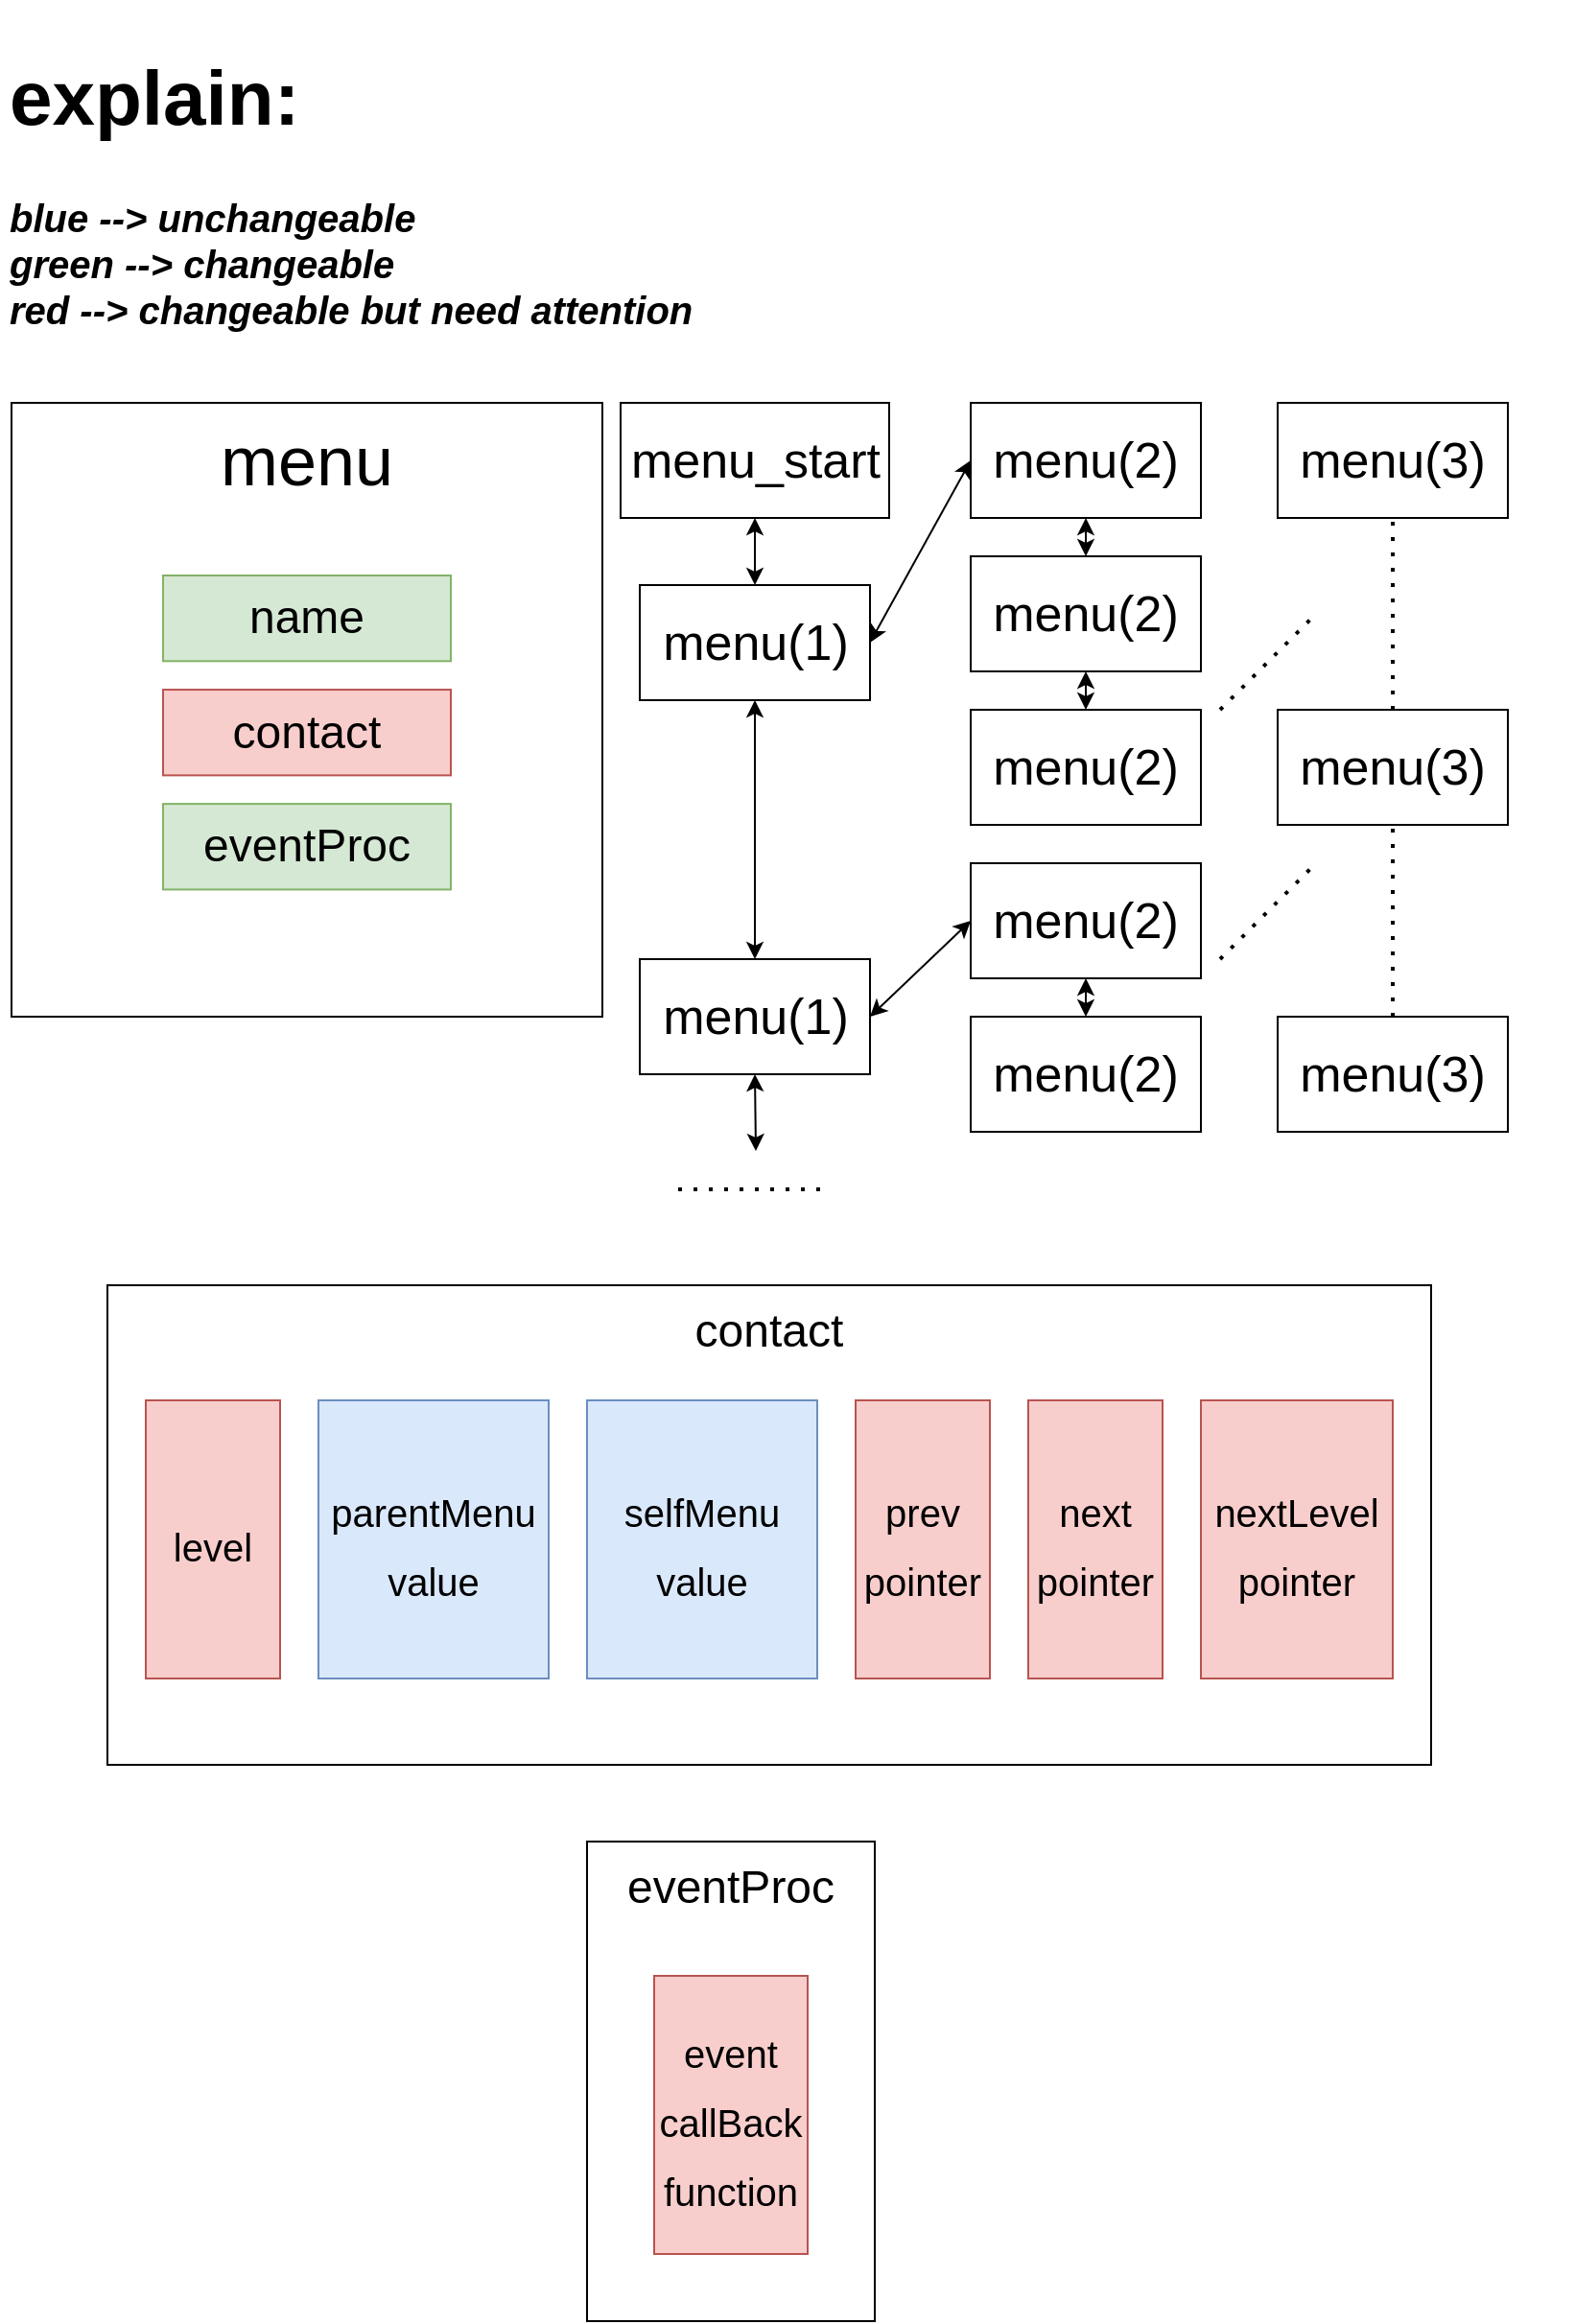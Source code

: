 <mxfile version="17.4.2" type="device"><diagram id="vwwYjzXfFxro7aItf8xV" name="第 1 页"><mxGraphModel dx="1102" dy="892" grid="1" gridSize="10" guides="1" tooltips="1" connect="1" arrows="1" fold="1" page="1" pageScale="1" pageWidth="827" pageHeight="1169" math="0" shadow="0"><root><mxCell id="0"/><mxCell id="1" parent="0"/><mxCell id="c9CMxngqK0ElQ2Tv7OSG-1" value="&lt;font style=&quot;font-size: 36px&quot;&gt;menu&lt;br&gt;&lt;br&gt;&lt;br&gt;&lt;br&gt;&lt;br&gt;&lt;br&gt;&lt;br&gt;&lt;/font&gt;" style="rounded=0;whiteSpace=wrap;html=1;align=center;" parent="1" vertex="1"><mxGeometry x="10" y="210" width="308" height="320" as="geometry"/></mxCell><mxCell id="c9CMxngqK0ElQ2Tv7OSG-5" value="name" style="rounded=0;whiteSpace=wrap;html=1;fontSize=24;fillColor=#d5e8d4;strokeColor=#82b366;" parent="c9CMxngqK0ElQ2Tv7OSG-1" vertex="1"><mxGeometry x="79" y="90.0" width="150" height="44.651" as="geometry"/></mxCell><mxCell id="c9CMxngqK0ElQ2Tv7OSG-6" value="contact" style="rounded=0;whiteSpace=wrap;html=1;fontSize=24;fillColor=#f8cecc;strokeColor=#b85450;" parent="c9CMxngqK0ElQ2Tv7OSG-1" vertex="1"><mxGeometry x="79" y="149.535" width="150" height="44.651" as="geometry"/></mxCell><mxCell id="c9CMxngqK0ElQ2Tv7OSG-7" value="eventProc" style="rounded=0;whiteSpace=wrap;html=1;fontSize=24;fillColor=#d5e8d4;strokeColor=#82b366;" parent="c9CMxngqK0ElQ2Tv7OSG-1" vertex="1"><mxGeometry x="79" y="209.07" width="150" height="44.651" as="geometry"/></mxCell><mxCell id="c9CMxngqK0ElQ2Tv7OSG-27" value="eventProc&lt;br&gt;&lt;br&gt;&lt;br&gt;&lt;br&gt;&lt;br&gt;&lt;br&gt;&lt;br&gt;&lt;br&gt;" style="rounded=0;whiteSpace=wrap;html=1;fontSize=24;" parent="1" vertex="1"><mxGeometry x="310" y="960" width="150" height="250" as="geometry"/></mxCell><mxCell id="c9CMxngqK0ElQ2Tv7OSG-31" value="&lt;h1&gt;explain:&lt;/h1&gt;&lt;div&gt;&lt;b&gt;&lt;i&gt;blue --&amp;gt; unchangeable&lt;/i&gt;&lt;/b&gt;&lt;/div&gt;&lt;div&gt;&lt;b&gt;&lt;i&gt;green --&amp;gt; changeable&lt;/i&gt;&lt;/b&gt;&lt;/div&gt;&lt;div&gt;&lt;b&gt;&lt;i&gt;red --&amp;gt; changeable but need attention&lt;/i&gt;&lt;/b&gt;&lt;/div&gt;" style="text;html=1;strokeColor=none;fillColor=none;spacing=5;spacingTop=-20;whiteSpace=wrap;overflow=hidden;rounded=0;fontSize=20;" parent="1" vertex="1"><mxGeometry x="4" y="10" width="820" height="170" as="geometry"/></mxCell><mxCell id="c9CMxngqK0ElQ2Tv7OSG-33" value="contact&lt;br&gt;&lt;br&gt;&lt;br&gt;&lt;br&gt;&lt;br&gt;&lt;br&gt;&lt;br&gt;&lt;br&gt;" style="rounded=0;whiteSpace=wrap;html=1;fontSize=24;" parent="1" vertex="1"><mxGeometry x="60" y="670" width="690" height="250" as="geometry"/></mxCell><mxCell id="c9CMxngqK0ElQ2Tv7OSG-41" value="&lt;font style=&quot;font-size: 20px&quot;&gt;event&lt;br&gt;callBack&lt;br&gt;function&lt;/font&gt;" style="rounded=0;whiteSpace=wrap;html=1;fontSize=30;fillColor=#f8cecc;strokeColor=#b85450;" parent="1" vertex="1"><mxGeometry x="345" y="1030" width="80" height="145" as="geometry"/></mxCell><mxCell id="_7U9fvbGgf8YTDZAq34w-2" value="&lt;font style=&quot;font-size: 20px&quot;&gt;prev&lt;br&gt;pointer&lt;br&gt;&lt;/font&gt;" style="rounded=0;whiteSpace=wrap;html=1;fontSize=30;fillColor=#f8cecc;strokeColor=#b85450;" parent="1" vertex="1"><mxGeometry x="450" y="730" width="70" height="145" as="geometry"/></mxCell><mxCell id="_7U9fvbGgf8YTDZAq34w-3" value="&lt;font style=&quot;font-size: 20px&quot;&gt;next&lt;br&gt;pointer&lt;br&gt;&lt;/font&gt;" style="rounded=0;whiteSpace=wrap;html=1;fontSize=30;fillColor=#f8cecc;strokeColor=#b85450;" parent="1" vertex="1"><mxGeometry x="540" y="730" width="70" height="145" as="geometry"/></mxCell><mxCell id="G2uwm5mMAIoocazY9IBZ-8" value="&lt;font style=&quot;font-size: 20px&quot;&gt;selfMenu&lt;br&gt;value&lt;br&gt;&lt;/font&gt;" style="rounded=0;whiteSpace=wrap;html=1;fontSize=30;fillColor=#dae8fc;strokeColor=#6c8ebf;" parent="1" vertex="1"><mxGeometry x="310" y="730" width="120" height="145" as="geometry"/></mxCell><mxCell id="uKrnakD129E9p35CA6CM-1" value="&lt;font style=&quot;font-size: 20px&quot;&gt;parentMenu&lt;br&gt;value&lt;br&gt;&lt;/font&gt;" style="rounded=0;whiteSpace=wrap;html=1;fontSize=30;fillColor=#dae8fc;strokeColor=#6c8ebf;" parent="1" vertex="1"><mxGeometry x="170" y="730" width="120" height="145" as="geometry"/></mxCell><mxCell id="Jb-VouTmxy4NtUJSoAv8-1" value="&lt;font style=&quot;font-size: 20px&quot;&gt;level&lt;br&gt;&lt;/font&gt;" style="rounded=0;whiteSpace=wrap;html=1;fontSize=30;fillColor=#f8cecc;strokeColor=#b85450;" parent="1" vertex="1"><mxGeometry x="80" y="730" width="70" height="145" as="geometry"/></mxCell><mxCell id="y_8NBOo3B_k87DIqBdS3-1" value="&lt;font style=&quot;font-size: 20px&quot;&gt;nextLevel&lt;br&gt;pointer&lt;br&gt;&lt;/font&gt;" style="rounded=0;whiteSpace=wrap;html=1;fontSize=30;fillColor=#f8cecc;strokeColor=#b85450;" parent="1" vertex="1"><mxGeometry x="630" y="730" width="100" height="145" as="geometry"/></mxCell><mxCell id="KO7IM1uKnxEOzABpov4w-1" value="&lt;span style=&quot;font-size: 26px&quot;&gt;menu(1)&lt;/span&gt;" style="rounded=0;whiteSpace=wrap;html=1;" parent="1" vertex="1"><mxGeometry x="337.5" y="305" width="120" height="60" as="geometry"/></mxCell><mxCell id="KO7IM1uKnxEOzABpov4w-3" value="&lt;font style=&quot;font-size: 26px&quot;&gt;menu_start&lt;br&gt;&lt;/font&gt;" style="rounded=0;whiteSpace=wrap;html=1;" parent="1" vertex="1"><mxGeometry x="327.5" y="210" width="140" height="60" as="geometry"/></mxCell><mxCell id="KO7IM1uKnxEOzABpov4w-4" value="&lt;span style=&quot;font-size: 26px&quot;&gt;menu(1)&lt;/span&gt;" style="rounded=0;whiteSpace=wrap;html=1;" parent="1" vertex="1"><mxGeometry x="337.5" y="500" width="120" height="60" as="geometry"/></mxCell><mxCell id="KO7IM1uKnxEOzABpov4w-19" value="" style="endArrow=none;dashed=1;html=1;dashPattern=1 3;strokeWidth=2;rounded=0;fontSize=26;" parent="1" edge="1"><mxGeometry width="50" height="50" relative="1" as="geometry"><mxPoint x="357.5" y="620" as="sourcePoint"/><mxPoint x="437.5" y="620" as="targetPoint"/></mxGeometry></mxCell><mxCell id="CUmRHC3itqR5kINf3NyS-1" value="&lt;span style=&quot;font-size: 26px&quot;&gt;menu(2)&lt;/span&gt;" style="rounded=0;whiteSpace=wrap;html=1;" parent="1" vertex="1"><mxGeometry x="510" y="210" width="120" height="60" as="geometry"/></mxCell><mxCell id="CUmRHC3itqR5kINf3NyS-2" value="&lt;span style=&quot;font-size: 26px&quot;&gt;menu(2)&lt;/span&gt;" style="rounded=0;whiteSpace=wrap;html=1;" parent="1" vertex="1"><mxGeometry x="510" y="290" width="120" height="60" as="geometry"/></mxCell><mxCell id="CUmRHC3itqR5kINf3NyS-4" value="&lt;span style=&quot;font-size: 26px&quot;&gt;menu(2)&lt;/span&gt;" style="rounded=0;whiteSpace=wrap;html=1;" parent="1" vertex="1"><mxGeometry x="510" y="450" width="120" height="60" as="geometry"/></mxCell><mxCell id="CUmRHC3itqR5kINf3NyS-5" value="&lt;span style=&quot;font-size: 26px&quot;&gt;menu(2)&lt;/span&gt;" style="rounded=0;whiteSpace=wrap;html=1;" parent="1" vertex="1"><mxGeometry x="510" y="370" width="120" height="60" as="geometry"/></mxCell><mxCell id="CUmRHC3itqR5kINf3NyS-9" value="&lt;span style=&quot;font-size: 26px&quot;&gt;menu(2)&lt;/span&gt;" style="rounded=0;whiteSpace=wrap;html=1;" parent="1" vertex="1"><mxGeometry x="510" y="530" width="120" height="60" as="geometry"/></mxCell><mxCell id="CUmRHC3itqR5kINf3NyS-15" value="" style="endArrow=classic;startArrow=classic;html=1;rounded=0;entryX=0.5;entryY=1;entryDx=0;entryDy=0;" parent="1" source="KO7IM1uKnxEOzABpov4w-1" target="KO7IM1uKnxEOzABpov4w-3" edge="1"><mxGeometry width="50" height="50" relative="1" as="geometry"><mxPoint x="400" y="440" as="sourcePoint"/><mxPoint x="450" y="390" as="targetPoint"/></mxGeometry></mxCell><mxCell id="CUmRHC3itqR5kINf3NyS-16" value="" style="endArrow=classic;startArrow=classic;html=1;rounded=0;entryX=0.5;entryY=1;entryDx=0;entryDy=0;exitX=0.5;exitY=0;exitDx=0;exitDy=0;" parent="1" source="KO7IM1uKnxEOzABpov4w-4" target="KO7IM1uKnxEOzABpov4w-1" edge="1"><mxGeometry width="50" height="50" relative="1" as="geometry"><mxPoint x="370" y="460" as="sourcePoint"/><mxPoint x="420" y="410" as="targetPoint"/></mxGeometry></mxCell><mxCell id="CUmRHC3itqR5kINf3NyS-17" value="" style="endArrow=classic;startArrow=classic;html=1;rounded=0;entryX=0.5;entryY=1;entryDx=0;entryDy=0;" parent="1" target="KO7IM1uKnxEOzABpov4w-4" edge="1"><mxGeometry width="50" height="50" relative="1" as="geometry"><mxPoint x="398" y="600" as="sourcePoint"/><mxPoint x="490" y="580" as="targetPoint"/></mxGeometry></mxCell><mxCell id="CUmRHC3itqR5kINf3NyS-18" value="" style="endArrow=classic;startArrow=classic;html=1;rounded=0;entryX=0;entryY=0.5;entryDx=0;entryDy=0;exitX=1;exitY=0.5;exitDx=0;exitDy=0;" parent="1" source="KO7IM1uKnxEOzABpov4w-1" target="CUmRHC3itqR5kINf3NyS-1" edge="1"><mxGeometry width="50" height="50" relative="1" as="geometry"><mxPoint x="440" y="430" as="sourcePoint"/><mxPoint x="490" y="380" as="targetPoint"/></mxGeometry></mxCell><mxCell id="CUmRHC3itqR5kINf3NyS-19" value="" style="endArrow=classic;startArrow=classic;html=1;rounded=0;entryX=0;entryY=0.5;entryDx=0;entryDy=0;exitX=1;exitY=0.5;exitDx=0;exitDy=0;" parent="1" source="KO7IM1uKnxEOzABpov4w-4" target="CUmRHC3itqR5kINf3NyS-4" edge="1"><mxGeometry width="50" height="50" relative="1" as="geometry"><mxPoint x="670" y="320" as="sourcePoint"/><mxPoint x="720" y="270" as="targetPoint"/></mxGeometry></mxCell><mxCell id="CUmRHC3itqR5kINf3NyS-20" value="" style="endArrow=classic;startArrow=classic;html=1;rounded=0;entryX=0.5;entryY=1;entryDx=0;entryDy=0;exitX=0.5;exitY=0;exitDx=0;exitDy=0;" parent="1" source="CUmRHC3itqR5kINf3NyS-2" target="CUmRHC3itqR5kINf3NyS-1" edge="1"><mxGeometry width="50" height="50" relative="1" as="geometry"><mxPoint x="720" y="350" as="sourcePoint"/><mxPoint x="770" y="300" as="targetPoint"/></mxGeometry></mxCell><mxCell id="CUmRHC3itqR5kINf3NyS-21" value="" style="endArrow=classic;startArrow=classic;html=1;rounded=0;entryX=0.5;entryY=1;entryDx=0;entryDy=0;exitX=0.5;exitY=0;exitDx=0;exitDy=0;" parent="1" source="CUmRHC3itqR5kINf3NyS-5" target="CUmRHC3itqR5kINf3NyS-2" edge="1"><mxGeometry width="50" height="50" relative="1" as="geometry"><mxPoint x="580" y="300" as="sourcePoint"/><mxPoint x="580" y="280" as="targetPoint"/></mxGeometry></mxCell><mxCell id="CUmRHC3itqR5kINf3NyS-23" value="" style="endArrow=classic;startArrow=classic;html=1;rounded=0;entryX=0.5;entryY=1;entryDx=0;entryDy=0;exitX=0.5;exitY=0;exitDx=0;exitDy=0;" parent="1" source="CUmRHC3itqR5kINf3NyS-9" target="CUmRHC3itqR5kINf3NyS-4" edge="1"><mxGeometry width="50" height="50" relative="1" as="geometry"><mxPoint x="590" y="310" as="sourcePoint"/><mxPoint x="590" y="290" as="targetPoint"/></mxGeometry></mxCell><mxCell id="CUmRHC3itqR5kINf3NyS-24" value="&lt;span style=&quot;font-size: 26px&quot;&gt;menu(3)&lt;/span&gt;" style="rounded=0;whiteSpace=wrap;html=1;" parent="1" vertex="1"><mxGeometry x="670" y="210" width="120" height="60" as="geometry"/></mxCell><mxCell id="CUmRHC3itqR5kINf3NyS-25" value="&lt;span style=&quot;font-size: 26px&quot;&gt;menu(3)&lt;/span&gt;" style="rounded=0;whiteSpace=wrap;html=1;" parent="1" vertex="1"><mxGeometry x="670" y="370" width="120" height="60" as="geometry"/></mxCell><mxCell id="CUmRHC3itqR5kINf3NyS-26" value="&lt;span style=&quot;font-size: 26px&quot;&gt;menu(3)&lt;/span&gt;" style="rounded=0;whiteSpace=wrap;html=1;" parent="1" vertex="1"><mxGeometry x="670" y="530" width="120" height="60" as="geometry"/></mxCell><mxCell id="CUmRHC3itqR5kINf3NyS-27" value="" style="endArrow=none;dashed=1;html=1;dashPattern=1 3;strokeWidth=2;rounded=0;entryX=0.5;entryY=1;entryDx=0;entryDy=0;exitX=0.5;exitY=0;exitDx=0;exitDy=0;" parent="1" source="CUmRHC3itqR5kINf3NyS-25" target="CUmRHC3itqR5kINf3NyS-24" edge="1"><mxGeometry width="50" height="50" relative="1" as="geometry"><mxPoint x="710" y="340" as="sourcePoint"/><mxPoint x="760" y="290" as="targetPoint"/></mxGeometry></mxCell><mxCell id="CUmRHC3itqR5kINf3NyS-28" value="" style="endArrow=none;dashed=1;html=1;dashPattern=1 3;strokeWidth=2;rounded=0;entryX=0.5;entryY=1;entryDx=0;entryDy=0;exitX=0.5;exitY=0;exitDx=0;exitDy=0;" parent="1" source="CUmRHC3itqR5kINf3NyS-26" target="CUmRHC3itqR5kINf3NyS-25" edge="1"><mxGeometry width="50" height="50" relative="1" as="geometry"><mxPoint x="740" y="380" as="sourcePoint"/><mxPoint x="740" y="280" as="targetPoint"/></mxGeometry></mxCell><mxCell id="CUmRHC3itqR5kINf3NyS-29" value="" style="endArrow=none;dashed=1;html=1;dashPattern=1 3;strokeWidth=2;rounded=0;" parent="1" edge="1"><mxGeometry width="50" height="50" relative="1" as="geometry"><mxPoint x="640" y="370" as="sourcePoint"/><mxPoint x="690" y="320" as="targetPoint"/></mxGeometry></mxCell><mxCell id="CUmRHC3itqR5kINf3NyS-30" value="" style="endArrow=none;dashed=1;html=1;dashPattern=1 3;strokeWidth=2;rounded=0;" parent="1" edge="1"><mxGeometry width="50" height="50" relative="1" as="geometry"><mxPoint x="640" y="500" as="sourcePoint"/><mxPoint x="690" y="450" as="targetPoint"/></mxGeometry></mxCell></root></mxGraphModel></diagram></mxfile>